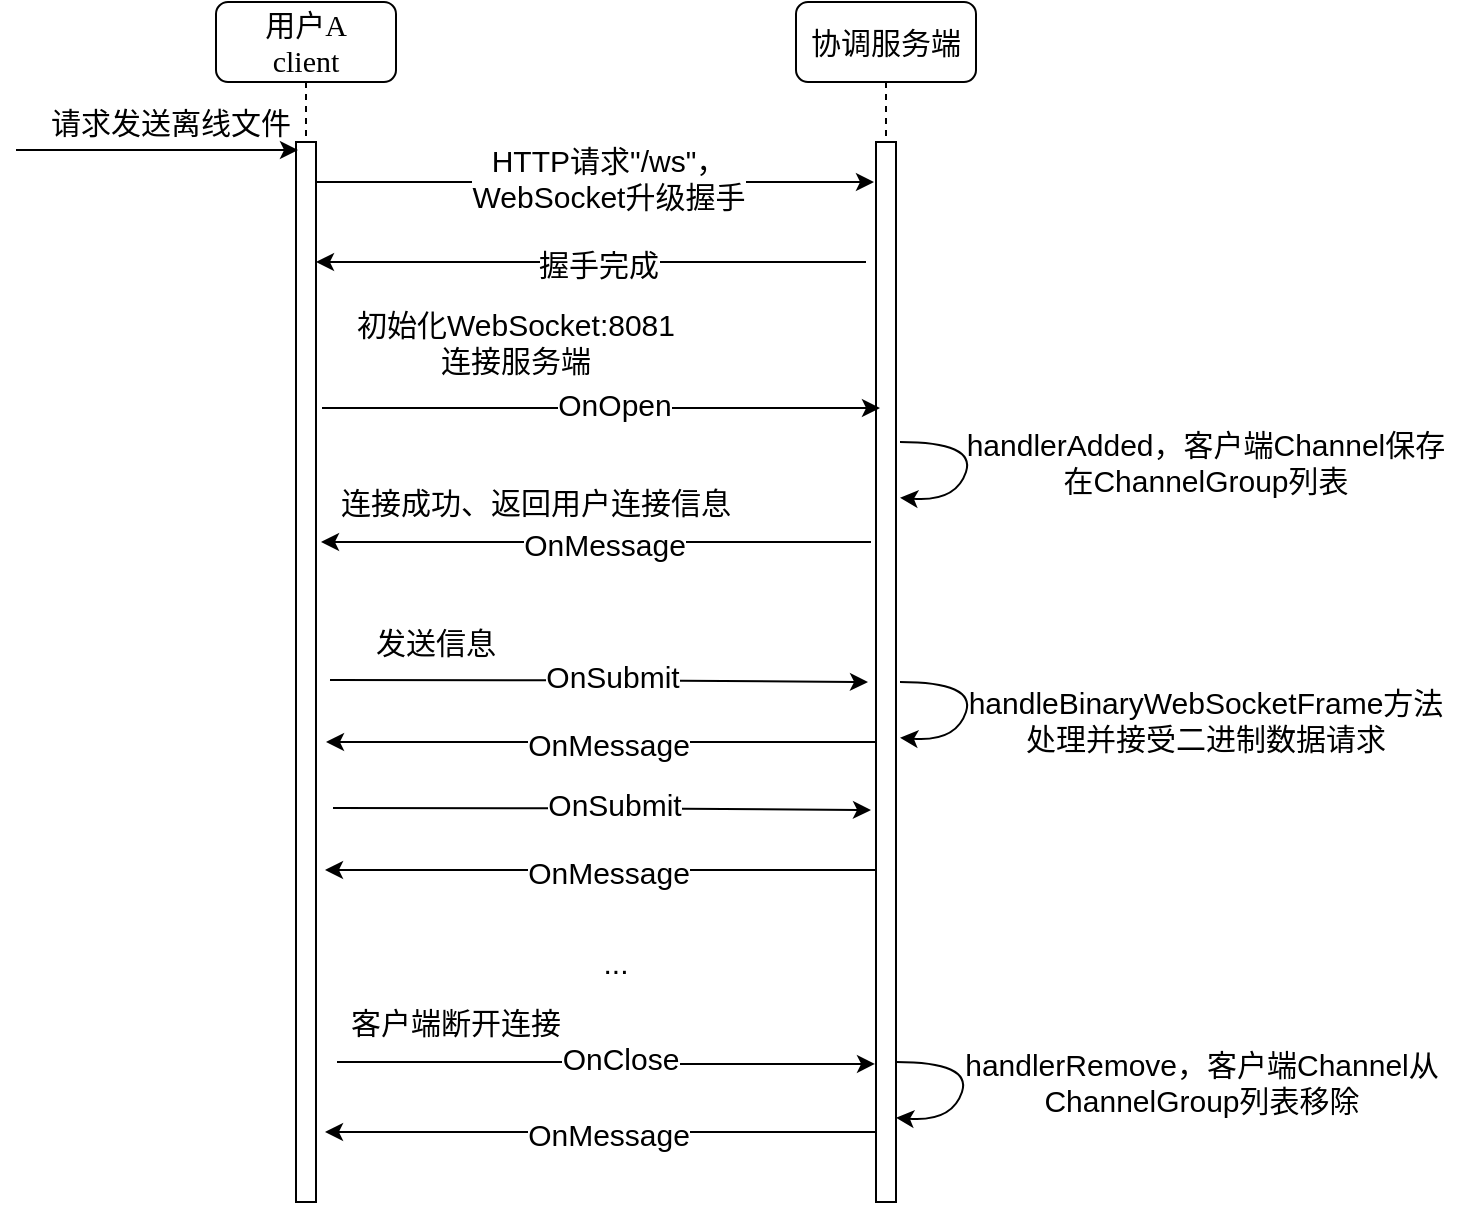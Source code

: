 <mxfile version="14.6.12" type="github">
  <diagram name="Page-1" id="13e1069c-82ec-6db2-03f1-153e76fe0fe0">
    <mxGraphModel dx="904" dy="589" grid="1" gridSize="10" guides="1" tooltips="1" connect="1" arrows="1" fold="1" page="1" pageScale="1" pageWidth="1100" pageHeight="850" background="#ffffff" math="0" shadow="0">
      <root>
        <mxCell id="0" />
        <mxCell id="1" parent="0" />
        <mxCell id="ATnU1uDm39jETIhDvYws-1" value="协调服务端" style="shape=umlLifeline;perimeter=lifelinePerimeter;whiteSpace=wrap;html=1;container=1;collapsible=0;recursiveResize=0;outlineConnect=0;rounded=1;shadow=0;comic=0;labelBackgroundColor=none;strokeWidth=1;fontFamily=Verdana;fontSize=15;align=center;flipH=1;" parent="1" vertex="1">
          <mxGeometry x="420" y="80" width="90" height="600" as="geometry" />
        </mxCell>
        <mxCell id="fk6fb7zOuK8uviwRY05x-3" value="" style="html=1;points=[];perimeter=orthogonalPerimeter;rounded=0;shadow=0;comic=0;labelBackgroundColor=none;strokeWidth=1;fontFamily=Verdana;fontSize=15;align=center;" parent="ATnU1uDm39jETIhDvYws-1" vertex="1">
          <mxGeometry x="40" y="70" width="10" height="530" as="geometry" />
        </mxCell>
        <mxCell id="3CKQgC9b_GDFYUdg1jVJ-1" value="" style="curved=1;endArrow=classic;html=1;fontSize=15;entryX=1.2;entryY=0.421;entryDx=0;entryDy=0;entryPerimeter=0;" edge="1" parent="ATnU1uDm39jETIhDvYws-1">
          <mxGeometry width="50" height="50" relative="1" as="geometry">
            <mxPoint x="52" y="340" as="sourcePoint" />
            <mxPoint x="52" y="367.87" as="targetPoint" />
            <Array as="points">
              <mxPoint x="90" y="340" />
              <mxPoint x="80" y="370" />
            </Array>
          </mxGeometry>
        </mxCell>
        <mxCell id="ATnU1uDm39jETIhDvYws-7" value="用户A&lt;br style=&quot;font-size: 15px;&quot;&gt;client" style="shape=umlLifeline;perimeter=lifelinePerimeter;whiteSpace=wrap;html=1;container=1;collapsible=0;recursiveResize=0;outlineConnect=0;rounded=1;shadow=0;comic=0;labelBackgroundColor=none;strokeWidth=1;fontFamily=Verdana;fontSize=15;align=center;flipH=1;" parent="1" vertex="1">
          <mxGeometry x="130" y="80" width="90" height="600" as="geometry" />
        </mxCell>
        <mxCell id="ATnU1uDm39jETIhDvYws-8" value="" style="html=1;points=[];perimeter=orthogonalPerimeter;rounded=0;shadow=0;comic=0;labelBackgroundColor=none;strokeWidth=1;fontFamily=Verdana;fontSize=15;align=center;" parent="ATnU1uDm39jETIhDvYws-7" vertex="1">
          <mxGeometry x="40" y="70" width="10" height="530" as="geometry" />
        </mxCell>
        <mxCell id="FtieT1ZC5nR8QPZiL7Fl-1" value="" style="endArrow=classic;html=1;entryX=-0.2;entryY=0.32;entryDx=0;entryDy=0;entryPerimeter=0;fontSize=15;" parent="1" edge="1">
          <mxGeometry width="50" height="50" relative="1" as="geometry">
            <mxPoint x="30" y="154" as="sourcePoint" />
            <mxPoint x="171" y="154" as="targetPoint" />
          </mxGeometry>
        </mxCell>
        <mxCell id="FtieT1ZC5nR8QPZiL7Fl-2" value="请求发送离线文件" style="text;html=1;strokeColor=none;fillColor=none;align=center;verticalAlign=middle;whiteSpace=wrap;rounded=0;fontSize=15;" parent="1" vertex="1">
          <mxGeometry x="40" y="130" width="135" height="20" as="geometry" />
        </mxCell>
        <mxCell id="FtieT1ZC5nR8QPZiL7Fl-3" style="edgeStyle=orthogonalEdgeStyle;rounded=0;orthogonalLoop=1;jettySize=auto;html=1;fontSize=15;" parent="1" edge="1">
          <mxGeometry relative="1" as="geometry">
            <mxPoint x="183" y="283" as="sourcePoint" />
            <mxPoint x="462" y="283" as="targetPoint" />
          </mxGeometry>
        </mxCell>
        <mxCell id="FtieT1ZC5nR8QPZiL7Fl-13" value="OnOpen" style="edgeLabel;html=1;align=center;verticalAlign=middle;resizable=0;points=[];fontSize=15;" parent="FtieT1ZC5nR8QPZiL7Fl-3" vertex="1" connectable="0">
          <mxGeometry x="-0.037" y="2" relative="1" as="geometry">
            <mxPoint x="11" as="offset" />
          </mxGeometry>
        </mxCell>
        <mxCell id="FtieT1ZC5nR8QPZiL7Fl-10" style="edgeStyle=orthogonalEdgeStyle;rounded=0;orthogonalLoop=1;jettySize=auto;html=1;fontSize=15;" parent="1" edge="1">
          <mxGeometry relative="1" as="geometry">
            <mxPoint x="449.5" y="350" as="sourcePoint" />
            <mxPoint x="182.5" y="350" as="targetPoint" />
            <Array as="points">
              <mxPoint x="457.5" y="350" />
            </Array>
          </mxGeometry>
        </mxCell>
        <mxCell id="FtieT1ZC5nR8QPZiL7Fl-12" value="OnMessage" style="edgeLabel;html=1;align=center;verticalAlign=middle;resizable=0;points=[];fontSize=15;" parent="FtieT1ZC5nR8QPZiL7Fl-10" vertex="1" connectable="0">
          <mxGeometry x="0.215" y="1" relative="1" as="geometry">
            <mxPoint x="30" as="offset" />
          </mxGeometry>
        </mxCell>
        <mxCell id="FtieT1ZC5nR8QPZiL7Fl-11" value="连接成功、返回用户连接信息" style="text;html=1;strokeColor=none;fillColor=none;align=center;verticalAlign=middle;whiteSpace=wrap;rounded=0;fontSize=15;" parent="1" vertex="1">
          <mxGeometry x="190" y="320" width="200" height="20" as="geometry" />
        </mxCell>
        <mxCell id="FtieT1ZC5nR8QPZiL7Fl-14" style="edgeStyle=orthogonalEdgeStyle;rounded=0;orthogonalLoop=1;jettySize=auto;html=1;exitX=1.3;exitY=0.078;exitDx=0;exitDy=0;exitPerimeter=0;fontSize=15;" parent="1" edge="1">
          <mxGeometry relative="1" as="geometry">
            <mxPoint x="187" y="419.05" as="sourcePoint" />
            <mxPoint x="456" y="420" as="targetPoint" />
            <Array as="points">
              <mxPoint x="322" y="420" />
            </Array>
          </mxGeometry>
        </mxCell>
        <mxCell id="FtieT1ZC5nR8QPZiL7Fl-15" value="OnSubmit" style="edgeLabel;html=1;align=center;verticalAlign=middle;resizable=0;points=[];fontSize=15;" parent="FtieT1ZC5nR8QPZiL7Fl-14" vertex="1" connectable="0">
          <mxGeometry x="-0.037" y="2" relative="1" as="geometry">
            <mxPoint x="11" as="offset" />
          </mxGeometry>
        </mxCell>
        <mxCell id="FtieT1ZC5nR8QPZiL7Fl-16" value="发送信息" style="text;html=1;strokeColor=none;fillColor=none;align=center;verticalAlign=middle;whiteSpace=wrap;rounded=0;fontSize=15;" parent="1" vertex="1">
          <mxGeometry x="150" y="390" width="180" height="20" as="geometry" />
        </mxCell>
        <mxCell id="FtieT1ZC5nR8QPZiL7Fl-18" style="edgeStyle=orthogonalEdgeStyle;rounded=0;orthogonalLoop=1;jettySize=auto;html=1;fontSize=15;" parent="1" edge="1">
          <mxGeometry relative="1" as="geometry">
            <mxPoint x="452" y="450" as="sourcePoint" />
            <mxPoint x="185" y="450" as="targetPoint" />
            <Array as="points">
              <mxPoint x="460" y="450" />
            </Array>
          </mxGeometry>
        </mxCell>
        <mxCell id="FtieT1ZC5nR8QPZiL7Fl-19" value="OnMessage" style="edgeLabel;html=1;align=center;verticalAlign=middle;resizable=0;points=[];fontSize=15;" parent="FtieT1ZC5nR8QPZiL7Fl-18" vertex="1" connectable="0">
          <mxGeometry x="0.215" y="1" relative="1" as="geometry">
            <mxPoint x="30" as="offset" />
          </mxGeometry>
        </mxCell>
        <mxCell id="FtieT1ZC5nR8QPZiL7Fl-20" value="..." style="text;html=1;strokeColor=none;fillColor=none;align=center;verticalAlign=middle;whiteSpace=wrap;rounded=0;fontSize=15;" parent="1" vertex="1">
          <mxGeometry x="310" y="550" width="40" height="20" as="geometry" />
        </mxCell>
        <mxCell id="FtieT1ZC5nR8QPZiL7Fl-21" style="edgeStyle=orthogonalEdgeStyle;rounded=0;orthogonalLoop=1;jettySize=auto;html=1;exitX=1.3;exitY=0.078;exitDx=0;exitDy=0;exitPerimeter=0;fontSize=15;" parent="1" edge="1">
          <mxGeometry relative="1" as="geometry">
            <mxPoint x="190.5" y="610" as="sourcePoint" />
            <mxPoint x="459.5" y="610.95" as="targetPoint" />
            <Array as="points">
              <mxPoint x="325.5" y="610.95" />
            </Array>
          </mxGeometry>
        </mxCell>
        <mxCell id="FtieT1ZC5nR8QPZiL7Fl-22" value="OnClose" style="edgeLabel;html=1;align=center;verticalAlign=middle;resizable=0;points=[];fontSize=15;" parent="FtieT1ZC5nR8QPZiL7Fl-21" vertex="1" connectable="0">
          <mxGeometry x="-0.037" y="2" relative="1" as="geometry">
            <mxPoint x="11" as="offset" />
          </mxGeometry>
        </mxCell>
        <mxCell id="FtieT1ZC5nR8QPZiL7Fl-23" value="客户端断开连接" style="text;html=1;strokeColor=none;fillColor=none;align=center;verticalAlign=middle;whiteSpace=wrap;rounded=0;fontSize=15;" parent="1" vertex="1">
          <mxGeometry x="160" y="580" width="180" height="20" as="geometry" />
        </mxCell>
        <mxCell id="FtieT1ZC5nR8QPZiL7Fl-24" style="edgeStyle=orthogonalEdgeStyle;rounded=0;orthogonalLoop=1;jettySize=auto;html=1;fontSize=15;" parent="1" edge="1">
          <mxGeometry relative="1" as="geometry">
            <mxPoint x="451.5" y="645" as="sourcePoint" />
            <mxPoint x="184.5" y="645" as="targetPoint" />
            <Array as="points">
              <mxPoint x="459.5" y="645" />
            </Array>
          </mxGeometry>
        </mxCell>
        <mxCell id="FtieT1ZC5nR8QPZiL7Fl-25" value="OnMessage" style="edgeLabel;html=1;align=center;verticalAlign=middle;resizable=0;points=[];fontSize=15;" parent="FtieT1ZC5nR8QPZiL7Fl-24" vertex="1" connectable="0">
          <mxGeometry x="0.215" y="1" relative="1" as="geometry">
            <mxPoint x="30" as="offset" />
          </mxGeometry>
        </mxCell>
        <mxCell id="FtieT1ZC5nR8QPZiL7Fl-32" style="edgeStyle=orthogonalEdgeStyle;rounded=0;orthogonalLoop=1;jettySize=auto;html=1;exitX=1.3;exitY=0.078;exitDx=0;exitDy=0;exitPerimeter=0;fontSize=15;" parent="1" edge="1">
          <mxGeometry relative="1" as="geometry">
            <mxPoint x="188.5" y="483.05" as="sourcePoint" />
            <mxPoint x="457.5" y="484" as="targetPoint" />
            <Array as="points">
              <mxPoint x="323.5" y="484" />
            </Array>
          </mxGeometry>
        </mxCell>
        <mxCell id="FtieT1ZC5nR8QPZiL7Fl-33" value="OnSubmit" style="edgeLabel;html=1;align=center;verticalAlign=middle;resizable=0;points=[];fontSize=15;" parent="FtieT1ZC5nR8QPZiL7Fl-32" vertex="1" connectable="0">
          <mxGeometry x="-0.037" y="2" relative="1" as="geometry">
            <mxPoint x="11" as="offset" />
          </mxGeometry>
        </mxCell>
        <mxCell id="FtieT1ZC5nR8QPZiL7Fl-34" style="edgeStyle=orthogonalEdgeStyle;rounded=0;orthogonalLoop=1;jettySize=auto;html=1;fontSize=15;" parent="1" edge="1">
          <mxGeometry relative="1" as="geometry">
            <mxPoint x="451.5" y="514" as="sourcePoint" />
            <mxPoint x="184.5" y="514" as="targetPoint" />
            <Array as="points">
              <mxPoint x="459.5" y="514" />
            </Array>
          </mxGeometry>
        </mxCell>
        <mxCell id="FtieT1ZC5nR8QPZiL7Fl-35" value="OnMessage" style="edgeLabel;html=1;align=center;verticalAlign=middle;resizable=0;points=[];fontSize=15;" parent="FtieT1ZC5nR8QPZiL7Fl-34" vertex="1" connectable="0">
          <mxGeometry x="0.215" y="1" relative="1" as="geometry">
            <mxPoint x="30" as="offset" />
          </mxGeometry>
        </mxCell>
        <mxCell id="FtieT1ZC5nR8QPZiL7Fl-4" value="初始化WebSocket:8081&lt;br style=&quot;font-size: 15px;&quot;&gt;连接服务端" style="text;html=1;strokeColor=none;fillColor=none;align=center;verticalAlign=middle;whiteSpace=wrap;rounded=0;fontSize=15;" parent="1" vertex="1">
          <mxGeometry x="190" y="240" width="180" height="20" as="geometry" />
        </mxCell>
        <mxCell id="3CKQgC9b_GDFYUdg1jVJ-2" value="&lt;br&gt;handleBinaryWebSocketFrame方法处理并接受二进制数据请求" style="text;html=1;strokeColor=none;fillColor=none;align=center;verticalAlign=middle;whiteSpace=wrap;rounded=0;fontSize=15;" vertex="1" parent="1">
          <mxGeometry x="500" y="420" width="250" height="20" as="geometry" />
        </mxCell>
        <mxCell id="3CKQgC9b_GDFYUdg1jVJ-3" style="edgeStyle=orthogonalEdgeStyle;rounded=0;orthogonalLoop=1;jettySize=auto;html=1;fontSize=15;" edge="1" parent="1">
          <mxGeometry relative="1" as="geometry">
            <mxPoint x="180" y="170" as="sourcePoint" />
            <mxPoint x="459" y="170" as="targetPoint" />
          </mxGeometry>
        </mxCell>
        <mxCell id="3CKQgC9b_GDFYUdg1jVJ-4" value="HTTP请求&quot;/ws&quot;，&lt;br&gt;WebSocket升级握手" style="edgeLabel;html=1;align=center;verticalAlign=middle;resizable=0;points=[];fontSize=15;" vertex="1" connectable="0" parent="3CKQgC9b_GDFYUdg1jVJ-3">
          <mxGeometry x="-0.037" y="2" relative="1" as="geometry">
            <mxPoint x="11" as="offset" />
          </mxGeometry>
        </mxCell>
        <mxCell id="3CKQgC9b_GDFYUdg1jVJ-5" style="edgeStyle=orthogonalEdgeStyle;rounded=0;orthogonalLoop=1;jettySize=auto;html=1;fontSize=15;" edge="1" parent="1">
          <mxGeometry relative="1" as="geometry">
            <mxPoint x="447" y="210" as="sourcePoint" />
            <mxPoint x="180" y="210" as="targetPoint" />
            <Array as="points">
              <mxPoint x="455" y="210" />
            </Array>
          </mxGeometry>
        </mxCell>
        <mxCell id="3CKQgC9b_GDFYUdg1jVJ-6" value="握手完成" style="edgeLabel;html=1;align=center;verticalAlign=middle;resizable=0;points=[];fontSize=15;" vertex="1" connectable="0" parent="3CKQgC9b_GDFYUdg1jVJ-5">
          <mxGeometry x="0.215" y="1" relative="1" as="geometry">
            <mxPoint x="30" as="offset" />
          </mxGeometry>
        </mxCell>
        <mxCell id="3CKQgC9b_GDFYUdg1jVJ-11" value="" style="curved=1;endArrow=classic;html=1;fontSize=15;entryX=1.2;entryY=0.421;entryDx=0;entryDy=0;entryPerimeter=0;" edge="1" parent="1">
          <mxGeometry width="50" height="50" relative="1" as="geometry">
            <mxPoint x="472" y="300" as="sourcePoint" />
            <mxPoint x="472" y="327.87" as="targetPoint" />
            <Array as="points">
              <mxPoint x="510" y="300" />
              <mxPoint x="500" y="330" />
            </Array>
          </mxGeometry>
        </mxCell>
        <mxCell id="3CKQgC9b_GDFYUdg1jVJ-12" value="handlerAdded，客户端Channel保存在ChannelGroup列表" style="text;html=1;strokeColor=none;fillColor=none;align=center;verticalAlign=middle;whiteSpace=wrap;rounded=0;fontSize=15;" vertex="1" parent="1">
          <mxGeometry x="500" y="300" width="250" height="20" as="geometry" />
        </mxCell>
        <mxCell id="3CKQgC9b_GDFYUdg1jVJ-13" value="" style="curved=1;endArrow=classic;html=1;fontSize=15;entryX=1.2;entryY=0.421;entryDx=0;entryDy=0;entryPerimeter=0;" edge="1" parent="1">
          <mxGeometry width="50" height="50" relative="1" as="geometry">
            <mxPoint x="470" y="610" as="sourcePoint" />
            <mxPoint x="470" y="637.87" as="targetPoint" />
            <Array as="points">
              <mxPoint x="508" y="610" />
              <mxPoint x="498" y="640" />
            </Array>
          </mxGeometry>
        </mxCell>
        <mxCell id="3CKQgC9b_GDFYUdg1jVJ-14" value="handlerRemove，客户端Channel从ChannelGroup列表移除" style="text;html=1;strokeColor=none;fillColor=none;align=center;verticalAlign=middle;whiteSpace=wrap;rounded=0;fontSize=15;" vertex="1" parent="1">
          <mxGeometry x="498" y="610" width="250" height="20" as="geometry" />
        </mxCell>
      </root>
    </mxGraphModel>
  </diagram>
</mxfile>
